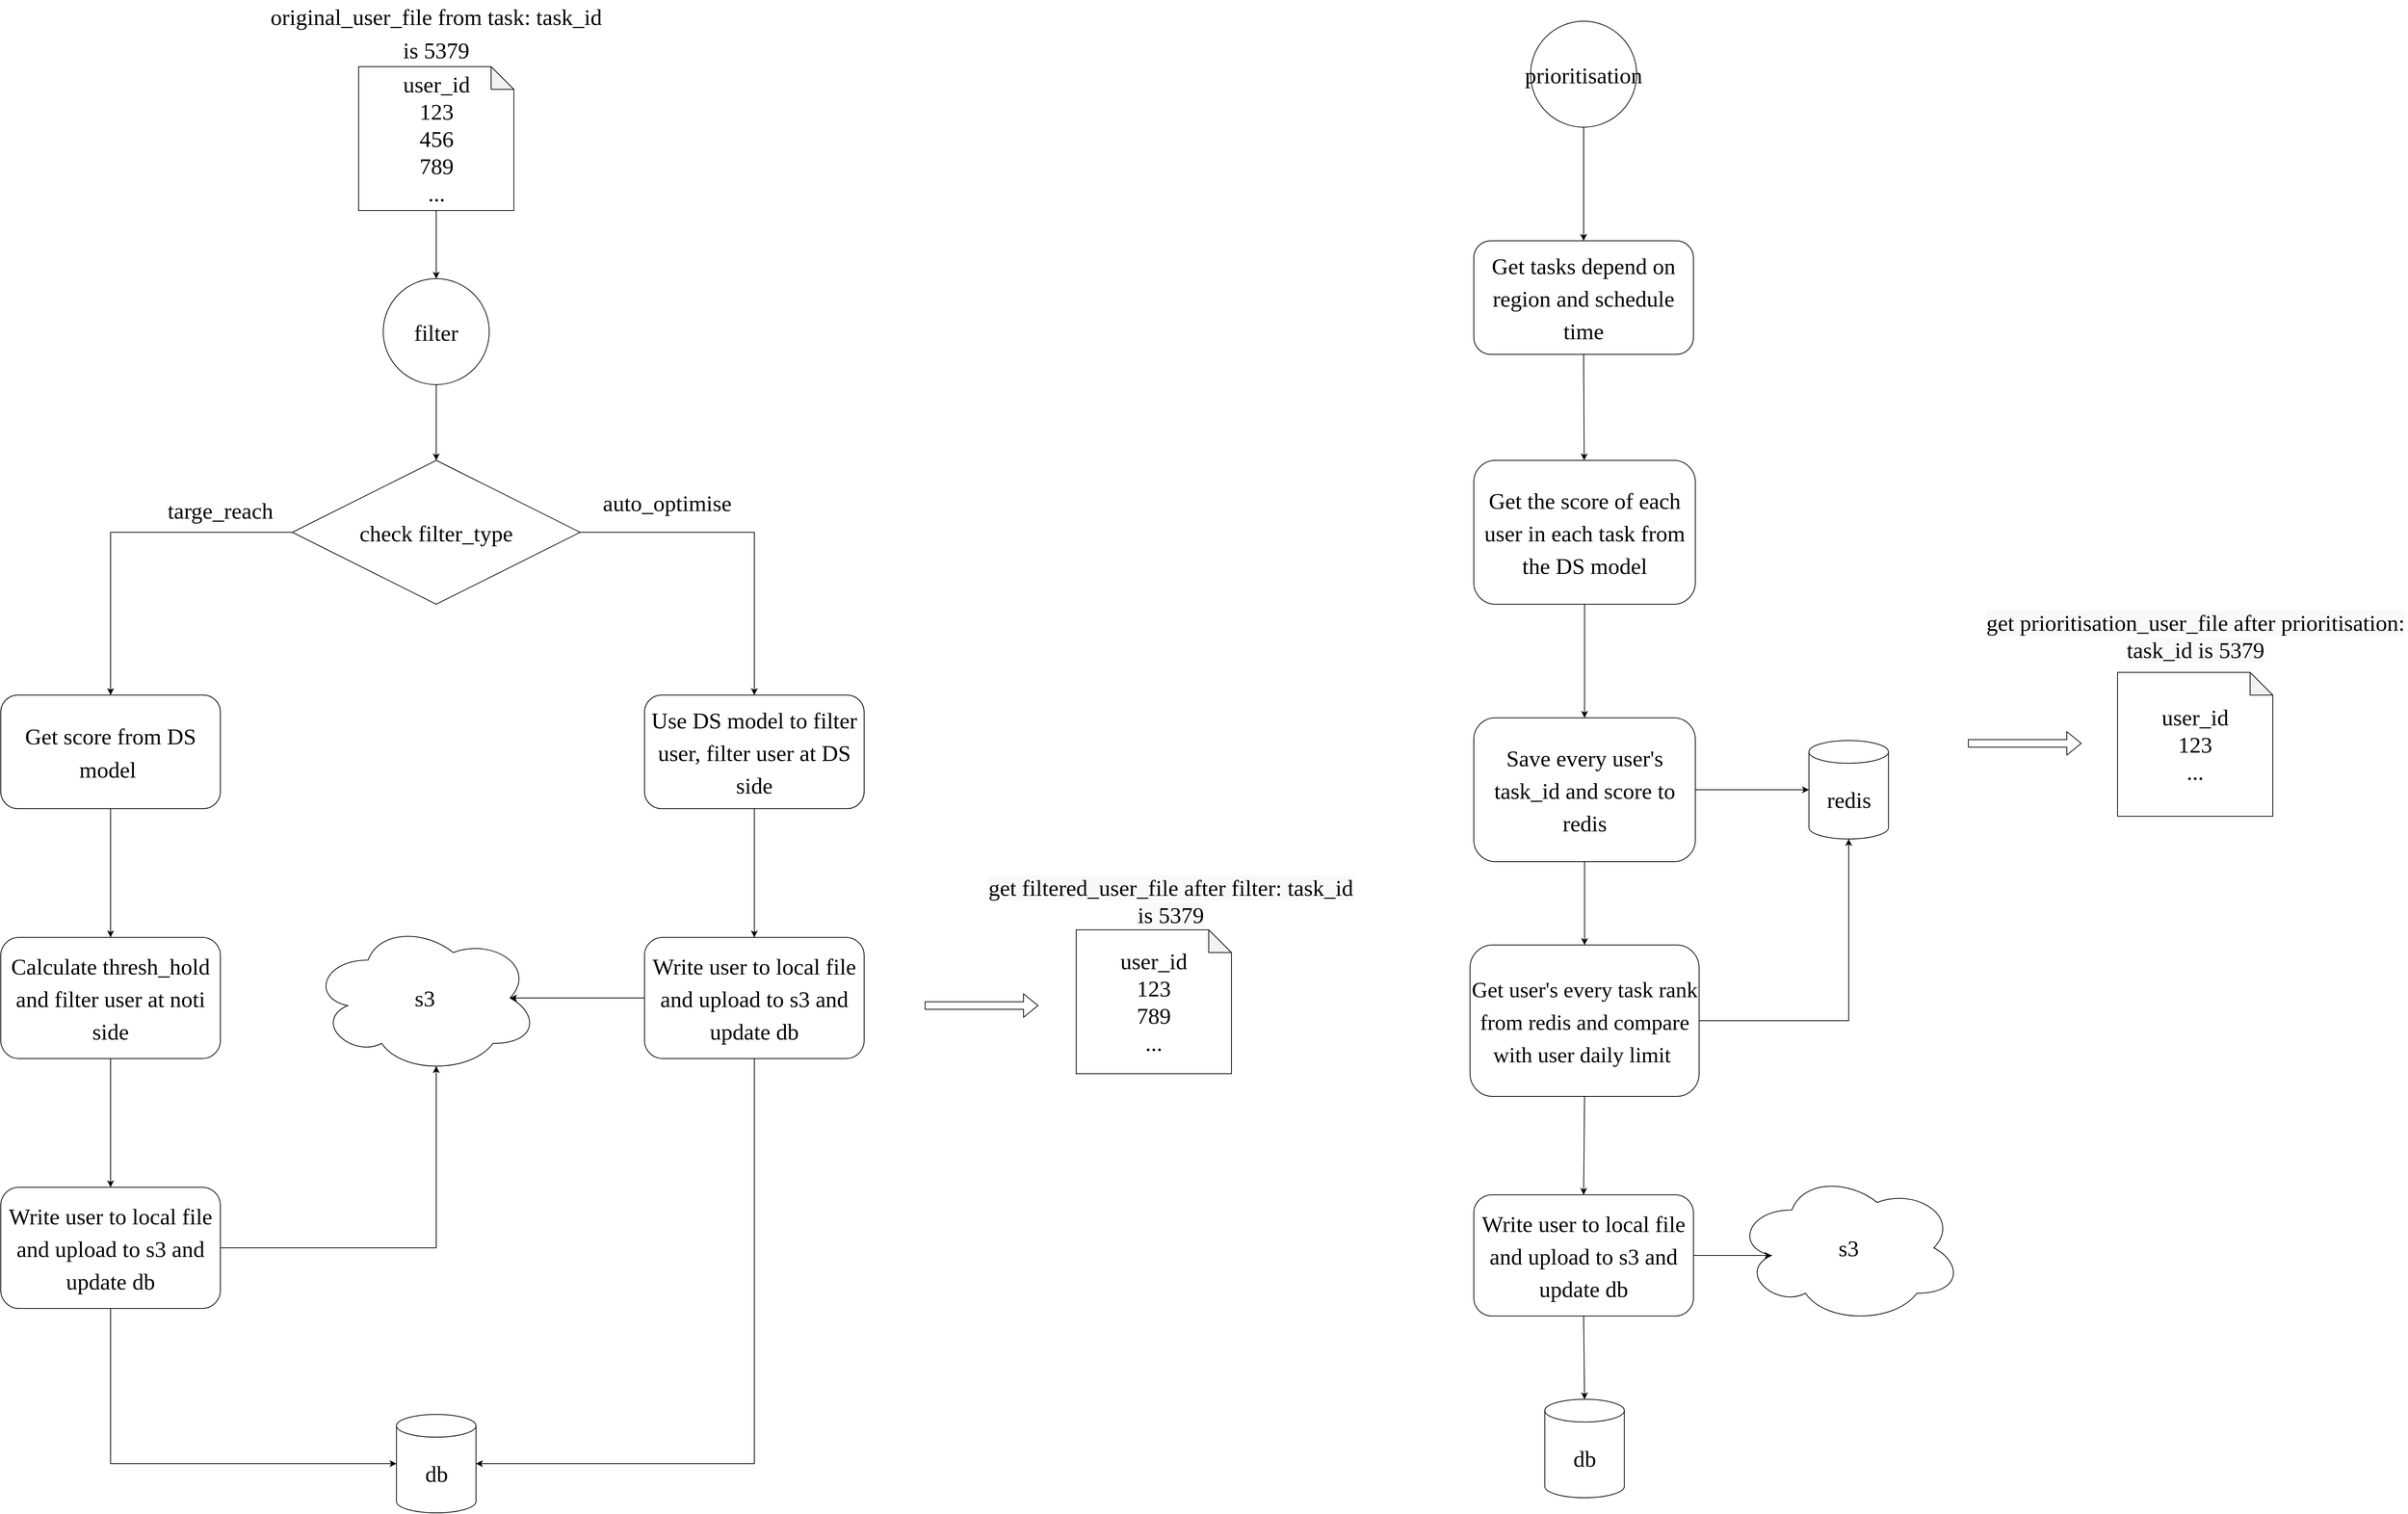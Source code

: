 <mxfile version="20.6.2" type="github">
  <diagram id="ym15Vo2EnY7Uo_3sbrPt" name="第 1 页">
    <mxGraphModel dx="8427" dy="2420" grid="1" gridSize="10" guides="1" tooltips="1" connect="1" arrows="1" fold="1" page="1" pageScale="1" pageWidth="3300" pageHeight="4681" math="0" shadow="0">
      <root>
        <mxCell id="0" />
        <mxCell id="1" parent="0" />
        <mxCell id="6RIGfOtSF4UjeA8R_roA-1" value="&lt;font style=&quot;&quot; face=&quot;Verdana&quot;&gt;&lt;font style=&quot;font-size: 30px;&quot;&gt;user_id&lt;br&gt;123&lt;br&gt;456&lt;br&gt;789&lt;br&gt;...&lt;/font&gt;&lt;br&gt;&lt;/font&gt;" style="shape=note;whiteSpace=wrap;html=1;backgroundOutline=1;darkOpacity=0.05;" vertex="1" parent="1">
          <mxGeometry x="-2077.5" y="140" width="205" height="190" as="geometry" />
        </mxCell>
        <mxCell id="6RIGfOtSF4UjeA8R_roA-2" value="&lt;font style=&quot;font-size: 30px;&quot;&gt;original_user_file from task: task_id is 5379&lt;/font&gt;" style="text;html=1;strokeColor=none;fillColor=none;align=center;verticalAlign=middle;whiteSpace=wrap;rounded=0;fontFamily=Verdana;fontSize=36;" vertex="1" parent="1">
          <mxGeometry x="-2200" y="80" width="450" height="30" as="geometry" />
        </mxCell>
        <mxCell id="6RIGfOtSF4UjeA8R_roA-8" value="&lt;font style=&quot;font-size: 30px;&quot;&gt;filter&lt;/font&gt;" style="ellipse;whiteSpace=wrap;html=1;aspect=fixed;fontFamily=Verdana;fontSize=36;" vertex="1" parent="1">
          <mxGeometry x="-2045" y="420" width="140" height="140" as="geometry" />
        </mxCell>
        <mxCell id="6RIGfOtSF4UjeA8R_roA-9" value="" style="endArrow=classic;html=1;rounded=0;fontFamily=Verdana;fontSize=36;exitX=0.5;exitY=1;exitDx=0;exitDy=0;exitPerimeter=0;entryX=0.5;entryY=0;entryDx=0;entryDy=0;" edge="1" parent="1" source="6RIGfOtSF4UjeA8R_roA-1" target="6RIGfOtSF4UjeA8R_roA-8">
          <mxGeometry width="50" height="50" relative="1" as="geometry">
            <mxPoint x="-1375" y="450" as="sourcePoint" />
            <mxPoint x="-1325" y="400" as="targetPoint" />
          </mxGeometry>
        </mxCell>
        <mxCell id="6RIGfOtSF4UjeA8R_roA-10" value="&lt;font style=&quot;font-size: 30px;&quot;&gt;check filter_type&lt;/font&gt;" style="rhombus;whiteSpace=wrap;html=1;fontFamily=Verdana;fontSize=36;" vertex="1" parent="1">
          <mxGeometry x="-2165" y="660" width="380" height="190" as="geometry" />
        </mxCell>
        <mxCell id="6RIGfOtSF4UjeA8R_roA-11" value="" style="endArrow=classic;html=1;rounded=0;fontFamily=Verdana;fontSize=36;exitX=0.5;exitY=1;exitDx=0;exitDy=0;" edge="1" parent="1" source="6RIGfOtSF4UjeA8R_roA-8" target="6RIGfOtSF4UjeA8R_roA-10">
          <mxGeometry width="50" height="50" relative="1" as="geometry">
            <mxPoint x="-2120" y="900" as="sourcePoint" />
            <mxPoint x="-2070" y="850" as="targetPoint" />
          </mxGeometry>
        </mxCell>
        <mxCell id="6RIGfOtSF4UjeA8R_roA-12" value="&lt;font style=&quot;font-size: 30px;&quot;&gt;Get score from DS model&amp;nbsp;&lt;/font&gt;" style="rounded=1;whiteSpace=wrap;html=1;fontFamily=Verdana;fontSize=36;" vertex="1" parent="1">
          <mxGeometry x="-2550" y="970" width="290" height="150" as="geometry" />
        </mxCell>
        <mxCell id="6RIGfOtSF4UjeA8R_roA-13" value="&lt;font style=&quot;font-size: 30px;&quot;&gt;Use DS model to filter user, filter user at DS side&lt;/font&gt;" style="rounded=1;whiteSpace=wrap;html=1;fontFamily=Verdana;fontSize=36;" vertex="1" parent="1">
          <mxGeometry x="-1700" y="970" width="290" height="150" as="geometry" />
        </mxCell>
        <mxCell id="6RIGfOtSF4UjeA8R_roA-14" value="" style="endArrow=classic;html=1;rounded=0;fontFamily=Verdana;fontSize=36;edgeStyle=orthogonalEdgeStyle;entryX=0.5;entryY=0;entryDx=0;entryDy=0;exitX=0;exitY=0.5;exitDx=0;exitDy=0;" edge="1" parent="1" source="6RIGfOtSF4UjeA8R_roA-10" target="6RIGfOtSF4UjeA8R_roA-12">
          <mxGeometry width="50" height="50" relative="1" as="geometry">
            <mxPoint x="-2120" y="880" as="sourcePoint" />
            <mxPoint x="-2070" y="830" as="targetPoint" />
          </mxGeometry>
        </mxCell>
        <mxCell id="6RIGfOtSF4UjeA8R_roA-15" value="" style="endArrow=classic;html=1;rounded=0;fontFamily=Verdana;fontSize=36;edgeStyle=orthogonalEdgeStyle;entryX=0.5;entryY=0;entryDx=0;entryDy=0;exitX=1;exitY=0.5;exitDx=0;exitDy=0;" edge="1" parent="1" source="6RIGfOtSF4UjeA8R_roA-10" target="6RIGfOtSF4UjeA8R_roA-13">
          <mxGeometry width="50" height="50" relative="1" as="geometry">
            <mxPoint x="-2155" y="765" as="sourcePoint" />
            <mxPoint x="-2310" y="980" as="targetPoint" />
          </mxGeometry>
        </mxCell>
        <mxCell id="6RIGfOtSF4UjeA8R_roA-16" value="&lt;font style=&quot;font-size: 30px;&quot;&gt;targe_reach&lt;/font&gt;" style="text;html=1;strokeColor=none;fillColor=none;align=center;verticalAlign=middle;whiteSpace=wrap;rounded=0;fontFamily=Verdana;fontSize=36;" vertex="1" parent="1">
          <mxGeometry x="-2290" y="710" width="60" height="30" as="geometry" />
        </mxCell>
        <mxCell id="6RIGfOtSF4UjeA8R_roA-17" value="&lt;font style=&quot;font-size: 30px;&quot;&gt;auto_optimise&lt;/font&gt;" style="text;html=1;strokeColor=none;fillColor=none;align=center;verticalAlign=middle;whiteSpace=wrap;rounded=0;fontFamily=Verdana;fontSize=36;" vertex="1" parent="1">
          <mxGeometry x="-1700" y="700" width="60" height="30" as="geometry" />
        </mxCell>
        <mxCell id="6RIGfOtSF4UjeA8R_roA-18" value="s3" style="ellipse;shape=cloud;whiteSpace=wrap;html=1;fontFamily=Verdana;fontSize=30;" vertex="1" parent="1">
          <mxGeometry x="-2140" y="1270" width="300" height="200" as="geometry" />
        </mxCell>
        <mxCell id="6RIGfOtSF4UjeA8R_roA-20" value="&lt;span style=&quot;font-size: 30px;&quot;&gt;Calculate thresh_hold and filter user at noti side&lt;/span&gt;" style="rounded=1;whiteSpace=wrap;html=1;fontFamily=Verdana;fontSize=36;" vertex="1" parent="1">
          <mxGeometry x="-2550" y="1290" width="290" height="160" as="geometry" />
        </mxCell>
        <mxCell id="6RIGfOtSF4UjeA8R_roA-21" value="&lt;span style=&quot;font-size: 30px;&quot;&gt;Write user to local file and upload to s3 and update db&lt;/span&gt;" style="rounded=1;whiteSpace=wrap;html=1;fontFamily=Verdana;fontSize=36;" vertex="1" parent="1">
          <mxGeometry x="-1700" y="1290" width="290" height="160" as="geometry" />
        </mxCell>
        <mxCell id="6RIGfOtSF4UjeA8R_roA-23" value="&lt;span style=&quot;font-size: 30px;&quot;&gt;Write user to local file and upload to s3 and update db&lt;/span&gt;" style="rounded=1;whiteSpace=wrap;html=1;fontFamily=Verdana;fontSize=36;" vertex="1" parent="1">
          <mxGeometry x="-2550" y="1620" width="290" height="160" as="geometry" />
        </mxCell>
        <mxCell id="6RIGfOtSF4UjeA8R_roA-24" value="" style="endArrow=classic;html=1;rounded=0;fontFamily=Verdana;fontSize=30;exitX=0.5;exitY=1;exitDx=0;exitDy=0;" edge="1" parent="1" source="6RIGfOtSF4UjeA8R_roA-12" target="6RIGfOtSF4UjeA8R_roA-20">
          <mxGeometry width="50" height="50" relative="1" as="geometry">
            <mxPoint x="-2120" y="1680" as="sourcePoint" />
            <mxPoint x="-2070" y="1630" as="targetPoint" />
          </mxGeometry>
        </mxCell>
        <mxCell id="6RIGfOtSF4UjeA8R_roA-25" value="" style="endArrow=classic;html=1;rounded=0;fontFamily=Verdana;fontSize=30;exitX=0.5;exitY=1;exitDx=0;exitDy=0;entryX=0.5;entryY=0;entryDx=0;entryDy=0;" edge="1" parent="1" source="6RIGfOtSF4UjeA8R_roA-20" target="6RIGfOtSF4UjeA8R_roA-23">
          <mxGeometry width="50" height="50" relative="1" as="geometry">
            <mxPoint x="-2395" y="1130" as="sourcePoint" />
            <mxPoint x="-2395" y="1300" as="targetPoint" />
          </mxGeometry>
        </mxCell>
        <mxCell id="6RIGfOtSF4UjeA8R_roA-26" value="" style="endArrow=classic;html=1;rounded=0;fontFamily=Verdana;fontSize=30;exitX=0.5;exitY=1;exitDx=0;exitDy=0;entryX=0.5;entryY=0;entryDx=0;entryDy=0;" edge="1" parent="1" source="6RIGfOtSF4UjeA8R_roA-13" target="6RIGfOtSF4UjeA8R_roA-21">
          <mxGeometry width="50" height="50" relative="1" as="geometry">
            <mxPoint x="-2385" y="1140" as="sourcePoint" />
            <mxPoint x="-2385" y="1310" as="targetPoint" />
          </mxGeometry>
        </mxCell>
        <mxCell id="6RIGfOtSF4UjeA8R_roA-27" value="" style="endArrow=classic;html=1;rounded=0;fontFamily=Verdana;fontSize=30;edgeStyle=orthogonalEdgeStyle;entryX=0.55;entryY=0.95;entryDx=0;entryDy=0;entryPerimeter=0;" edge="1" parent="1" source="6RIGfOtSF4UjeA8R_roA-23" target="6RIGfOtSF4UjeA8R_roA-18">
          <mxGeometry width="50" height="50" relative="1" as="geometry">
            <mxPoint x="-2375" y="1150" as="sourcePoint" />
            <mxPoint x="-2375" y="1320" as="targetPoint" />
          </mxGeometry>
        </mxCell>
        <mxCell id="6RIGfOtSF4UjeA8R_roA-28" value="" style="endArrow=classic;html=1;rounded=0;fontFamily=Verdana;fontSize=30;exitX=0;exitY=0.5;exitDx=0;exitDy=0;entryX=0.875;entryY=0.5;entryDx=0;entryDy=0;entryPerimeter=0;" edge="1" parent="1" source="6RIGfOtSF4UjeA8R_roA-21" target="6RIGfOtSF4UjeA8R_roA-18">
          <mxGeometry width="50" height="50" relative="1" as="geometry">
            <mxPoint x="-2365" y="1160" as="sourcePoint" />
            <mxPoint x="-2365" y="1330" as="targetPoint" />
          </mxGeometry>
        </mxCell>
        <mxCell id="6RIGfOtSF4UjeA8R_roA-29" value="db" style="shape=cylinder3;whiteSpace=wrap;html=1;boundedLbl=1;backgroundOutline=1;size=15;fontFamily=Verdana;fontSize=30;" vertex="1" parent="1">
          <mxGeometry x="-2027.5" y="1920" width="105" height="130" as="geometry" />
        </mxCell>
        <mxCell id="6RIGfOtSF4UjeA8R_roA-30" value="" style="endArrow=classic;html=1;rounded=0;fontFamily=Verdana;fontSize=30;exitX=0.5;exitY=1;exitDx=0;exitDy=0;edgeStyle=orthogonalEdgeStyle;entryX=0;entryY=0.5;entryDx=0;entryDy=0;entryPerimeter=0;" edge="1" parent="1" source="6RIGfOtSF4UjeA8R_roA-23" target="6RIGfOtSF4UjeA8R_roA-29">
          <mxGeometry width="50" height="50" relative="1" as="geometry">
            <mxPoint x="-2120" y="1680" as="sourcePoint" />
            <mxPoint x="-2070" y="1630" as="targetPoint" />
          </mxGeometry>
        </mxCell>
        <mxCell id="6RIGfOtSF4UjeA8R_roA-31" value="" style="endArrow=classic;html=1;rounded=0;fontFamily=Verdana;fontSize=30;exitX=0.5;exitY=1;exitDx=0;exitDy=0;edgeStyle=orthogonalEdgeStyle;entryX=1;entryY=0.5;entryDx=0;entryDy=0;entryPerimeter=0;" edge="1" parent="1" source="6RIGfOtSF4UjeA8R_roA-21" target="6RIGfOtSF4UjeA8R_roA-29">
          <mxGeometry width="50" height="50" relative="1" as="geometry">
            <mxPoint x="-2395" y="1790" as="sourcePoint" />
            <mxPoint x="-2017.5" y="1975" as="targetPoint" />
          </mxGeometry>
        </mxCell>
        <mxCell id="6RIGfOtSF4UjeA8R_roA-33" value="" style="shape=flexArrow;endArrow=classic;html=1;rounded=0;fontFamily=Verdana;fontSize=30;" edge="1" parent="1">
          <mxGeometry width="50" height="50" relative="1" as="geometry">
            <mxPoint x="-1330" y="1380" as="sourcePoint" />
            <mxPoint x="-1180" y="1380" as="targetPoint" />
          </mxGeometry>
        </mxCell>
        <mxCell id="6RIGfOtSF4UjeA8R_roA-34" value="&lt;font style=&quot;&quot; face=&quot;Verdana&quot;&gt;&lt;font style=&quot;font-size: 30px;&quot;&gt;user_id&lt;br&gt;123&lt;br&gt;789&lt;br&gt;...&lt;/font&gt;&lt;br&gt;&lt;/font&gt;" style="shape=note;whiteSpace=wrap;html=1;backgroundOutline=1;darkOpacity=0.05;" vertex="1" parent="1">
          <mxGeometry x="-1130" y="1280" width="205" height="190" as="geometry" />
        </mxCell>
        <mxCell id="6RIGfOtSF4UjeA8R_roA-35" value="&lt;span style=&quot;color: rgb(0, 0, 0); font-family: Verdana; font-size: 30px; font-style: normal; font-variant-ligatures: normal; font-variant-caps: normal; font-weight: 400; letter-spacing: normal; orphans: 2; text-indent: 0px; text-transform: none; widows: 2; word-spacing: 0px; -webkit-text-stroke-width: 0px; background-color: rgb(248, 249, 250); text-decoration-thickness: initial; text-decoration-style: initial; text-decoration-color: initial; float: none; display: inline !important;&quot;&gt;get filtered_user_file after filter: task_id is 5379&lt;/span&gt;" style="text;whiteSpace=wrap;html=1;fontSize=30;fontFamily=Verdana;align=center;" vertex="1" parent="1">
          <mxGeometry x="-1250" y="1200" width="490" height="60" as="geometry" />
        </mxCell>
        <mxCell id="6RIGfOtSF4UjeA8R_roA-38" value="&lt;font style=&quot;font-size: 30px;&quot;&gt;prioritisation&lt;/font&gt;" style="ellipse;whiteSpace=wrap;html=1;aspect=fixed;fontFamily=Verdana;fontSize=36;" vertex="1" parent="1">
          <mxGeometry x="-530" y="80" width="140" height="140" as="geometry" />
        </mxCell>
        <mxCell id="6RIGfOtSF4UjeA8R_roA-40" value="&lt;span style=&quot;font-size: 30px;&quot;&gt;Get the score of each user in each task from the DS model&lt;/span&gt;" style="rounded=1;whiteSpace=wrap;html=1;fontFamily=Verdana;fontSize=36;" vertex="1" parent="1">
          <mxGeometry x="-605" y="660" width="292.5" height="190" as="geometry" />
        </mxCell>
        <mxCell id="6RIGfOtSF4UjeA8R_roA-41" value="" style="endArrow=classic;html=1;rounded=0;fontFamily=Verdana;fontSize=36;exitX=0.5;exitY=1;exitDx=0;exitDy=0;entryX=0.5;entryY=0;entryDx=0;entryDy=0;" edge="1" parent="1" source="6RIGfOtSF4UjeA8R_roA-38" target="6RIGfOtSF4UjeA8R_roA-42">
          <mxGeometry width="50" height="50" relative="1" as="geometry">
            <mxPoint x="-450" as="sourcePoint" />
            <mxPoint x="-450" y="90" as="targetPoint" />
          </mxGeometry>
        </mxCell>
        <mxCell id="6RIGfOtSF4UjeA8R_roA-42" value="&lt;span style=&quot;font-size: 30px;&quot;&gt;Get tasks depend on region and schedule time&lt;/span&gt;" style="rounded=1;whiteSpace=wrap;html=1;fontFamily=Verdana;fontSize=36;" vertex="1" parent="1">
          <mxGeometry x="-605" y="370" width="290" height="150" as="geometry" />
        </mxCell>
        <mxCell id="6RIGfOtSF4UjeA8R_roA-43" value="" style="endArrow=classic;html=1;rounded=0;fontFamily=Verdana;fontSize=36;exitX=0.5;exitY=1;exitDx=0;exitDy=0;" edge="1" parent="1" source="6RIGfOtSF4UjeA8R_roA-42" target="6RIGfOtSF4UjeA8R_roA-40">
          <mxGeometry width="50" height="50" relative="1" as="geometry">
            <mxPoint x="-450" y="230" as="sourcePoint" />
            <mxPoint x="-450" y="380" as="targetPoint" />
          </mxGeometry>
        </mxCell>
        <mxCell id="6RIGfOtSF4UjeA8R_roA-45" value="redis" style="shape=cylinder3;whiteSpace=wrap;html=1;boundedLbl=1;backgroundOutline=1;size=15;fontFamily=Verdana;fontSize=30;" vertex="1" parent="1">
          <mxGeometry x="-162.5" y="1030" width="105" height="130" as="geometry" />
        </mxCell>
        <mxCell id="6RIGfOtSF4UjeA8R_roA-46" value="&lt;span style=&quot;font-size: 30px;&quot;&gt;Save every user&#39;s task_id and score to redis&lt;/span&gt;" style="rounded=1;whiteSpace=wrap;html=1;fontFamily=Verdana;fontSize=36;" vertex="1" parent="1">
          <mxGeometry x="-605" y="1000" width="292.5" height="190" as="geometry" />
        </mxCell>
        <mxCell id="6RIGfOtSF4UjeA8R_roA-47" value="" style="endArrow=classic;html=1;rounded=0;fontFamily=Verdana;fontSize=36;exitX=0.5;exitY=1;exitDx=0;exitDy=0;entryX=0.5;entryY=0;entryDx=0;entryDy=0;" edge="1" parent="1" source="6RIGfOtSF4UjeA8R_roA-40" target="6RIGfOtSF4UjeA8R_roA-46">
          <mxGeometry width="50" height="50" relative="1" as="geometry">
            <mxPoint x="-450" y="530" as="sourcePoint" />
            <mxPoint x="-449.255" y="670" as="targetPoint" />
          </mxGeometry>
        </mxCell>
        <mxCell id="6RIGfOtSF4UjeA8R_roA-48" value="" style="endArrow=classic;html=1;rounded=0;fontFamily=Verdana;fontSize=36;exitX=1;exitY=0.5;exitDx=0;exitDy=0;entryX=0;entryY=0.5;entryDx=0;entryDy=0;entryPerimeter=0;" edge="1" parent="1" source="6RIGfOtSF4UjeA8R_roA-46" target="6RIGfOtSF4UjeA8R_roA-45">
          <mxGeometry width="50" height="50" relative="1" as="geometry">
            <mxPoint x="-448.75" y="860" as="sourcePoint" />
            <mxPoint x="-448.75" y="1010" as="targetPoint" />
          </mxGeometry>
        </mxCell>
        <mxCell id="6RIGfOtSF4UjeA8R_roA-50" value="&lt;font style=&quot;font-size: 29px;&quot;&gt;Get user&#39;s every task rank from redis and compare with user daily limit&amp;nbsp;&lt;/font&gt;" style="rounded=1;whiteSpace=wrap;html=1;fontFamily=Verdana;fontSize=36;" vertex="1" parent="1">
          <mxGeometry x="-610" y="1300" width="302.5" height="200" as="geometry" />
        </mxCell>
        <mxCell id="6RIGfOtSF4UjeA8R_roA-51" value="" style="endArrow=classic;html=1;rounded=0;fontFamily=Verdana;fontSize=36;exitX=0.5;exitY=1;exitDx=0;exitDy=0;entryX=0.5;entryY=0;entryDx=0;entryDy=0;" edge="1" parent="1" source="6RIGfOtSF4UjeA8R_roA-46" target="6RIGfOtSF4UjeA8R_roA-50">
          <mxGeometry width="50" height="50" relative="1" as="geometry">
            <mxPoint x="-448.75" y="860" as="sourcePoint" />
            <mxPoint x="-448.75" y="1010" as="targetPoint" />
          </mxGeometry>
        </mxCell>
        <mxCell id="6RIGfOtSF4UjeA8R_roA-52" value="" style="endArrow=classic;html=1;rounded=0;fontFamily=Verdana;fontSize=36;exitX=1;exitY=0.5;exitDx=0;exitDy=0;entryX=0.5;entryY=1;entryDx=0;entryDy=0;edgeStyle=orthogonalEdgeStyle;entryPerimeter=0;" edge="1" parent="1" source="6RIGfOtSF4UjeA8R_roA-50" target="6RIGfOtSF4UjeA8R_roA-45">
          <mxGeometry width="50" height="50" relative="1" as="geometry">
            <mxPoint x="-448.75" y="1200" as="sourcePoint" />
            <mxPoint x="-448.75" y="1310" as="targetPoint" />
          </mxGeometry>
        </mxCell>
        <mxCell id="6RIGfOtSF4UjeA8R_roA-53" value="&lt;span style=&quot;font-size: 30px;&quot;&gt;Write user to local file and upload to s3 and update db&lt;/span&gt;" style="rounded=1;whiteSpace=wrap;html=1;fontFamily=Verdana;fontSize=36;" vertex="1" parent="1">
          <mxGeometry x="-605" y="1630" width="290" height="160" as="geometry" />
        </mxCell>
        <mxCell id="6RIGfOtSF4UjeA8R_roA-54" value="" style="endArrow=classic;html=1;rounded=0;fontFamily=Verdana;fontSize=36;exitX=0.5;exitY=1;exitDx=0;exitDy=0;entryX=0.5;entryY=0;entryDx=0;entryDy=0;" edge="1" parent="1" source="6RIGfOtSF4UjeA8R_roA-50" target="6RIGfOtSF4UjeA8R_roA-53">
          <mxGeometry width="50" height="50" relative="1" as="geometry">
            <mxPoint x="-448.75" y="1200" as="sourcePoint" />
            <mxPoint x="-448.75" y="1310" as="targetPoint" />
          </mxGeometry>
        </mxCell>
        <mxCell id="6RIGfOtSF4UjeA8R_roA-55" value="s3" style="ellipse;shape=cloud;whiteSpace=wrap;html=1;fontFamily=Verdana;fontSize=30;" vertex="1" parent="1">
          <mxGeometry x="-260" y="1600" width="300" height="200" as="geometry" />
        </mxCell>
        <mxCell id="6RIGfOtSF4UjeA8R_roA-56" value="" style="endArrow=classic;html=1;rounded=0;fontFamily=Verdana;fontSize=36;exitX=1;exitY=0.5;exitDx=0;exitDy=0;entryX=0.16;entryY=0.55;entryDx=0;entryDy=0;entryPerimeter=0;" edge="1" parent="1" source="6RIGfOtSF4UjeA8R_roA-53" target="6RIGfOtSF4UjeA8R_roA-55">
          <mxGeometry width="50" height="50" relative="1" as="geometry">
            <mxPoint x="-302.5" y="1105" as="sourcePoint" />
            <mxPoint x="-152.5" y="1105" as="targetPoint" />
          </mxGeometry>
        </mxCell>
        <mxCell id="6RIGfOtSF4UjeA8R_roA-57" value="db" style="shape=cylinder3;whiteSpace=wrap;html=1;boundedLbl=1;backgroundOutline=1;size=15;fontFamily=Verdana;fontSize=30;" vertex="1" parent="1">
          <mxGeometry x="-511.25" y="1900" width="105" height="130" as="geometry" />
        </mxCell>
        <mxCell id="6RIGfOtSF4UjeA8R_roA-58" value="" style="endArrow=classic;html=1;rounded=0;fontFamily=Verdana;fontSize=36;exitX=0.5;exitY=1;exitDx=0;exitDy=0;entryX=0.5;entryY=0;entryDx=0;entryDy=0;entryPerimeter=0;" edge="1" parent="1" source="6RIGfOtSF4UjeA8R_roA-53" target="6RIGfOtSF4UjeA8R_roA-57">
          <mxGeometry width="50" height="50" relative="1" as="geometry">
            <mxPoint x="-305" y="1720" as="sourcePoint" />
            <mxPoint x="-202.0" y="1720" as="targetPoint" />
          </mxGeometry>
        </mxCell>
        <mxCell id="6RIGfOtSF4UjeA8R_roA-59" value="&lt;font style=&quot;&quot; face=&quot;Verdana&quot;&gt;&lt;font style=&quot;font-size: 30px;&quot;&gt;user_id&lt;br&gt;123&lt;br&gt;...&lt;/font&gt;&lt;br&gt;&lt;/font&gt;" style="shape=note;whiteSpace=wrap;html=1;backgroundOutline=1;darkOpacity=0.05;" vertex="1" parent="1">
          <mxGeometry x="245" y="940" width="205" height="190" as="geometry" />
        </mxCell>
        <mxCell id="6RIGfOtSF4UjeA8R_roA-60" value="&lt;span style=&quot;color: rgb(0, 0, 0); font-family: Verdana; font-size: 30px; font-style: normal; font-variant-ligatures: normal; font-variant-caps: normal; font-weight: 400; letter-spacing: normal; orphans: 2; text-indent: 0px; text-transform: none; widows: 2; word-spacing: 0px; -webkit-text-stroke-width: 0px; background-color: rgb(248, 249, 250); text-decoration-thickness: initial; text-decoration-style: initial; text-decoration-color: initial; float: none; display: inline !important;&quot;&gt;get prioritisation_user_file after prioritisation: task_id is 5379&lt;/span&gt;" style="text;whiteSpace=wrap;html=1;fontSize=29;fontFamily=Verdana;align=center;" vertex="1" parent="1">
          <mxGeometry x="67.5" y="850" width="560" height="100" as="geometry" />
        </mxCell>
        <mxCell id="6RIGfOtSF4UjeA8R_roA-61" value="" style="shape=flexArrow;endArrow=classic;html=1;rounded=0;fontFamily=Verdana;fontSize=30;" edge="1" parent="1">
          <mxGeometry width="50" height="50" relative="1" as="geometry">
            <mxPoint x="47.5" y="1033.75" as="sourcePoint" />
            <mxPoint x="197.5" y="1033.75" as="targetPoint" />
          </mxGeometry>
        </mxCell>
      </root>
    </mxGraphModel>
  </diagram>
</mxfile>
